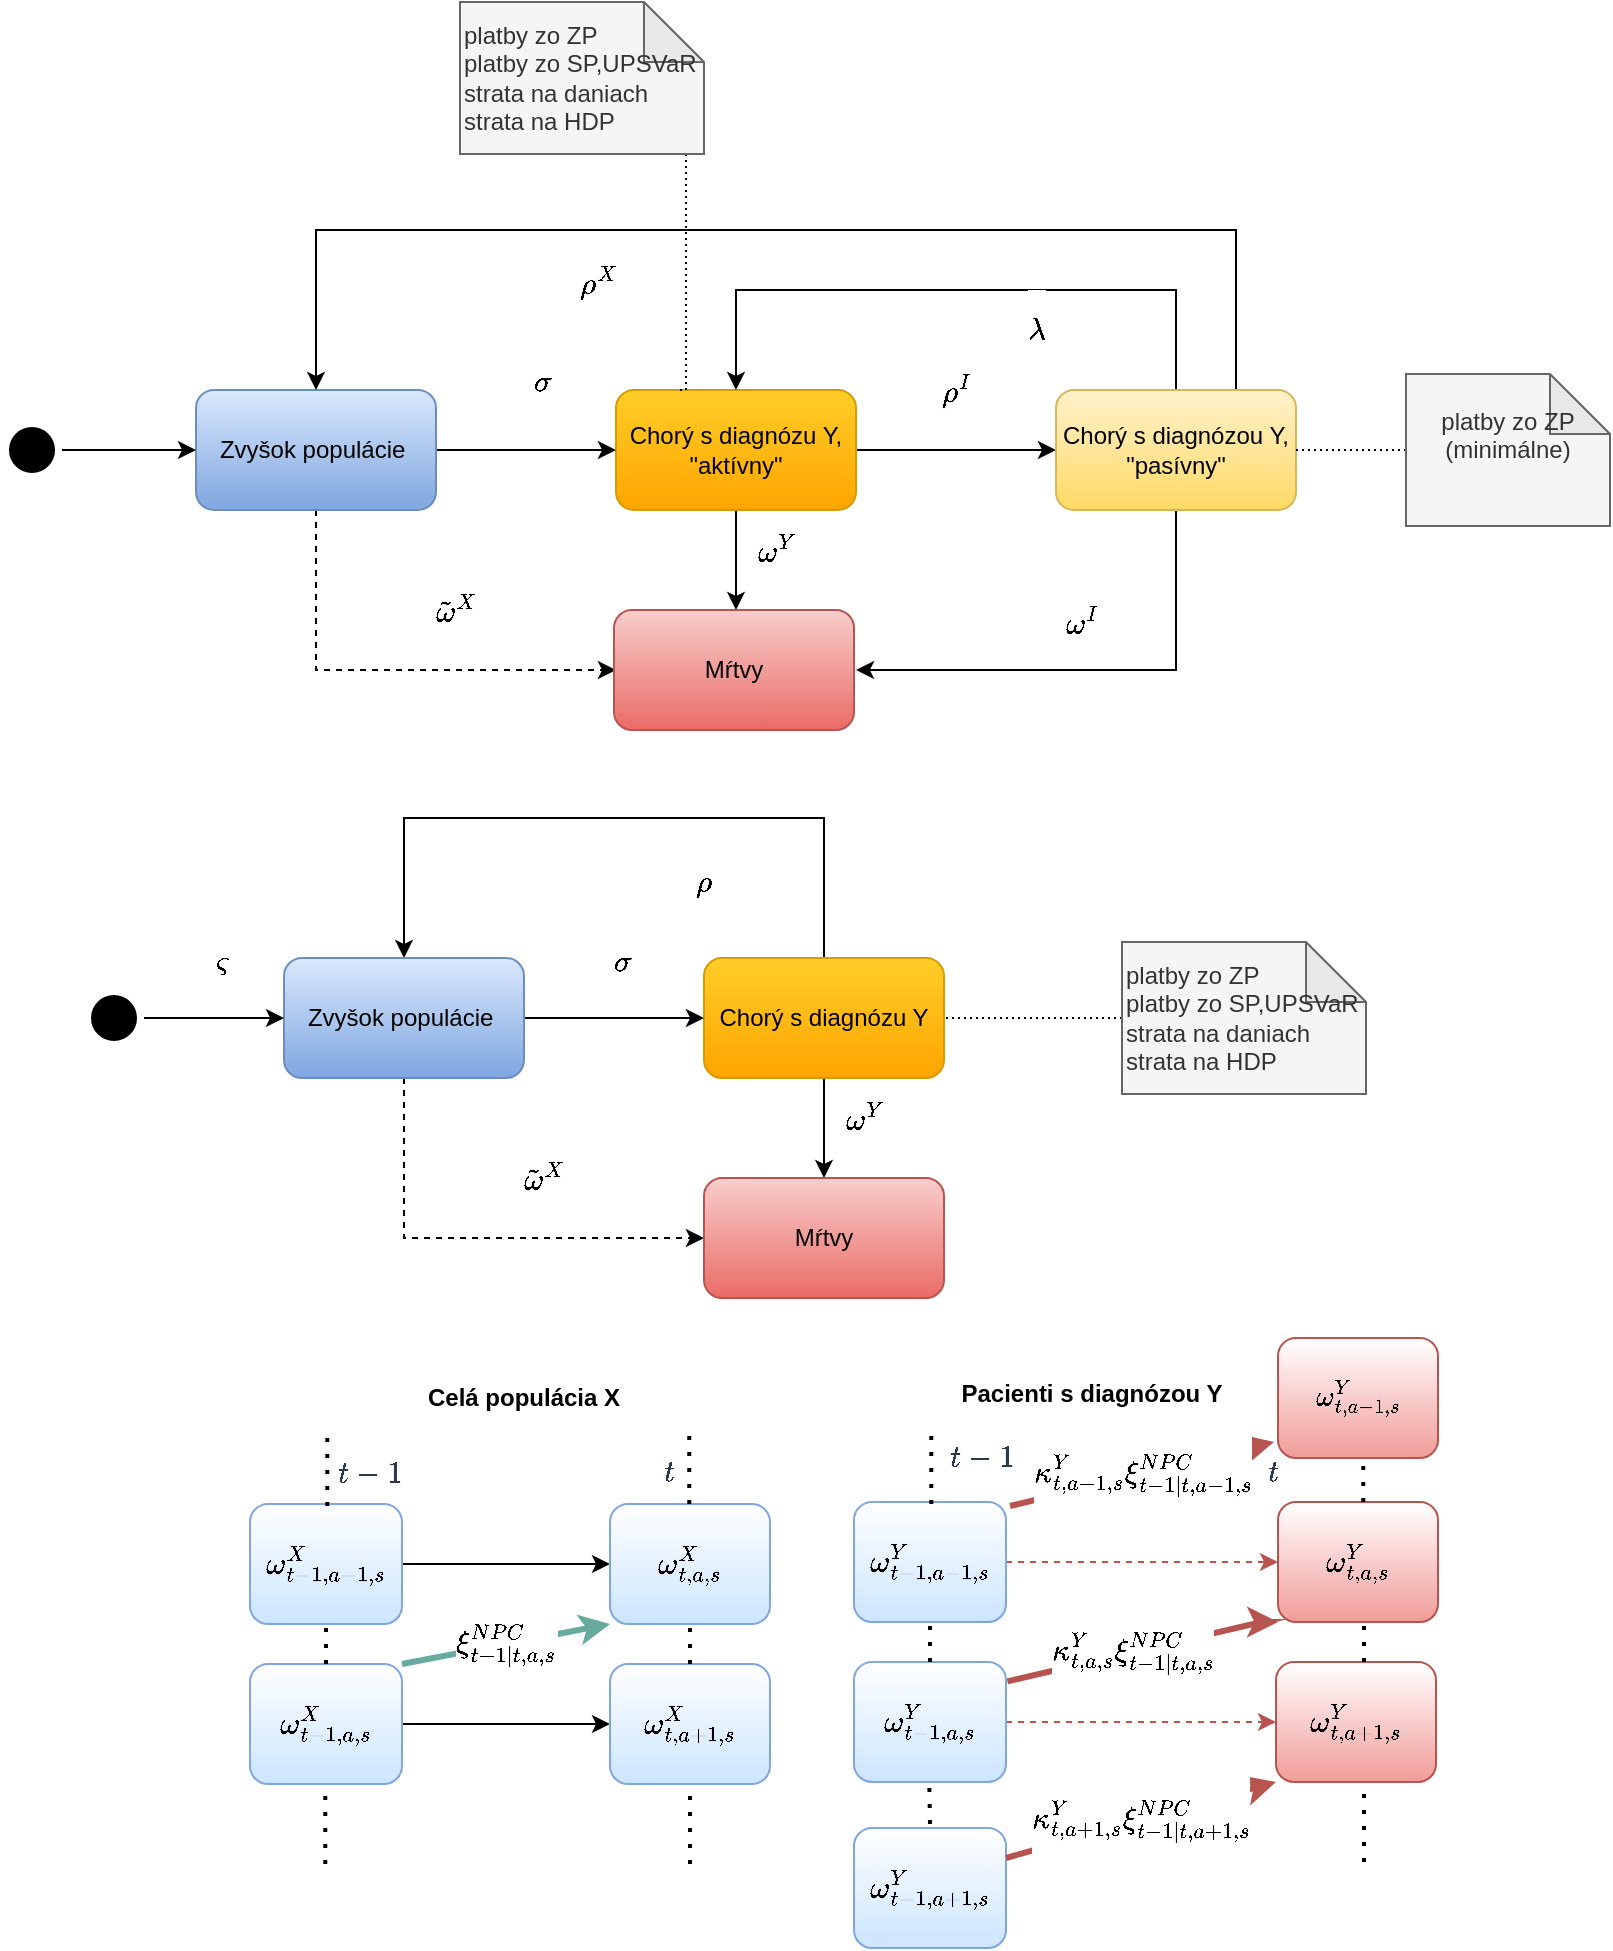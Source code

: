 <mxfile version="16.6.7" type="github">
  <diagram id="GxeuKTXnx9VGVfUCvlwk" name="Page-1">
    <mxGraphModel dx="1532" dy="808" grid="1" gridSize="10" guides="1" tooltips="1" connect="1" arrows="1" fold="1" page="1" pageScale="1" pageWidth="850" pageHeight="1100" math="1" shadow="0">
      <root>
        <mxCell id="0" />
        <mxCell id="1" parent="0" />
        <mxCell id="LXL8oJjJBJb_XbVYSXAR-5" value="$$\omega^Y$$" style="edgeStyle=orthogonalEdgeStyle;rounded=0;orthogonalLoop=1;jettySize=auto;html=1;fontStyle=1;fontSize=13;" parent="1" source="LXL8oJjJBJb_XbVYSXAR-1" edge="1">
          <mxGeometry x="-0.2" y="20" relative="1" as="geometry">
            <mxPoint as="offset" />
            <mxPoint x="387" y="324" as="targetPoint" />
          </mxGeometry>
        </mxCell>
        <mxCell id="LXL8oJjJBJb_XbVYSXAR-9" style="edgeStyle=orthogonalEdgeStyle;rounded=0;orthogonalLoop=1;jettySize=auto;html=1;entryX=0;entryY=0.5;entryDx=0;entryDy=0;" parent="1" edge="1">
          <mxGeometry relative="1" as="geometry">
            <mxPoint x="447" y="244" as="sourcePoint" />
            <mxPoint x="547" y="244" as="targetPoint" />
          </mxGeometry>
        </mxCell>
        <mxCell id="LXL8oJjJBJb_XbVYSXAR-12" value="$$\rho^I$$" style="edgeLabel;html=1;align=center;verticalAlign=middle;resizable=0;points=[];fontStyle=1;fontSize=13;" parent="LXL8oJjJBJb_XbVYSXAR-9" vertex="1" connectable="0">
          <mxGeometry x="-0.285" y="2" relative="1" as="geometry">
            <mxPoint x="14" y="-28" as="offset" />
          </mxGeometry>
        </mxCell>
        <mxCell id="LXL8oJjJBJb_XbVYSXAR-1" value="Chorý s diagnózu Y,&lt;br&gt;&quot;aktívny&quot;" style="rounded=1;whiteSpace=wrap;html=1;fillColor=#ffcd28;strokeColor=#d79b00;gradientColor=#ffa500;" parent="1" vertex="1">
          <mxGeometry x="327" y="214" width="120" height="60" as="geometry" />
        </mxCell>
        <mxCell id="LXL8oJjJBJb_XbVYSXAR-4" value="$$\sigma$$" style="edgeStyle=orthogonalEdgeStyle;rounded=0;orthogonalLoop=1;jettySize=auto;html=1;fontStyle=1;fontSize=13;" parent="1" edge="1">
          <mxGeometry x="0.178" y="34" relative="1" as="geometry">
            <mxPoint x="237" y="244" as="sourcePoint" />
            <mxPoint x="327" y="244" as="targetPoint" />
            <Array as="points">
              <mxPoint x="277" y="244" />
              <mxPoint x="277" y="244" />
            </Array>
            <mxPoint as="offset" />
          </mxGeometry>
        </mxCell>
        <mxCell id="LXL8oJjJBJb_XbVYSXAR-6" style="edgeStyle=orthogonalEdgeStyle;rounded=0;orthogonalLoop=1;jettySize=auto;html=1;entryX=0;entryY=0.5;entryDx=0;entryDy=0;dashed=1;fontSize=13;fontStyle=1" parent="1" edge="1">
          <mxGeometry relative="1" as="geometry">
            <Array as="points">
              <mxPoint x="177" y="354" />
            </Array>
            <mxPoint x="177" y="274" as="sourcePoint" />
            <mxPoint x="327" y="354" as="targetPoint" />
          </mxGeometry>
        </mxCell>
        <mxCell id="LXL8oJjJBJb_XbVYSXAR-13" value="$$\tilde{\omega}^X$$" style="edgeLabel;html=1;align=center;verticalAlign=middle;resizable=0;points=[];fontStyle=1;fontSize=13;" parent="LXL8oJjJBJb_XbVYSXAR-6" vertex="1" connectable="0">
          <mxGeometry x="0.259" relative="1" as="geometry">
            <mxPoint x="5" y="-30" as="offset" />
          </mxGeometry>
        </mxCell>
        <mxCell id="LXL8oJjJBJb_XbVYSXAR-2" value="Zvyšok populácie&amp;nbsp;" style="rounded=1;whiteSpace=wrap;html=1;labelBackgroundColor=none;fillColor=#dae8fc;strokeColor=#6c8ebf;gradientColor=#7ea6e0;" parent="1" vertex="1">
          <mxGeometry x="117" y="214" width="120" height="60" as="geometry" />
        </mxCell>
        <mxCell id="LXL8oJjJBJb_XbVYSXAR-3" value="Mŕtvy" style="rounded=1;whiteSpace=wrap;html=1;fillColor=#f8cecc;strokeColor=#b85450;gradientColor=#ea6b66;" parent="1" vertex="1">
          <mxGeometry x="326" y="324" width="120" height="60" as="geometry" />
        </mxCell>
        <mxCell id="LXL8oJjJBJb_XbVYSXAR-10" style="edgeStyle=orthogonalEdgeStyle;rounded=0;orthogonalLoop=1;jettySize=auto;html=1;entryX=0.5;entryY=0;entryDx=0;entryDy=0;" parent="1" source="LXL8oJjJBJb_XbVYSXAR-8" target="LXL8oJjJBJb_XbVYSXAR-1" edge="1">
          <mxGeometry relative="1" as="geometry">
            <Array as="points">
              <mxPoint x="607" y="164" />
              <mxPoint x="387" y="164" />
            </Array>
          </mxGeometry>
        </mxCell>
        <mxCell id="LXL8oJjJBJb_XbVYSXAR-15" value="$$\lambda$$" style="edgeLabel;html=1;align=center;verticalAlign=middle;resizable=0;points=[];fontStyle=1;fontSize=13;" parent="LXL8oJjJBJb_XbVYSXAR-10" vertex="1" connectable="0">
          <mxGeometry x="-0.151" y="2" relative="1" as="geometry">
            <mxPoint x="16" y="18" as="offset" />
          </mxGeometry>
        </mxCell>
        <mxCell id="LXL8oJjJBJb_XbVYSXAR-11" value="$$\omega^I$$" style="edgeStyle=orthogonalEdgeStyle;rounded=0;orthogonalLoop=1;jettySize=auto;html=1;entryX=1;entryY=0.5;entryDx=0;entryDy=0;fontStyle=1;fontSize=13;" parent="1" source="LXL8oJjJBJb_XbVYSXAR-8" edge="1">
          <mxGeometry x="0.058" y="-24" relative="1" as="geometry">
            <Array as="points">
              <mxPoint x="607" y="354" />
            </Array>
            <mxPoint as="offset" />
            <mxPoint x="447" y="354" as="targetPoint" />
          </mxGeometry>
        </mxCell>
        <mxCell id="LXL8oJjJBJb_XbVYSXAR-30" style="edgeStyle=orthogonalEdgeStyle;rounded=0;orthogonalLoop=1;jettySize=auto;html=1;exitX=0.75;exitY=0;exitDx=0;exitDy=0;entryX=0.5;entryY=0;entryDx=0;entryDy=0;fontSize=13;fontStyle=1" parent="1" source="LXL8oJjJBJb_XbVYSXAR-8" edge="1">
          <mxGeometry relative="1" as="geometry">
            <mxPoint x="177" y="214" as="targetPoint" />
            <Array as="points">
              <mxPoint x="637" y="134" />
              <mxPoint x="177" y="134" />
            </Array>
          </mxGeometry>
        </mxCell>
        <mxCell id="LXL8oJjJBJb_XbVYSXAR-31" value="$$\rho^X$$" style="edgeLabel;html=1;align=center;verticalAlign=middle;resizable=0;points=[];fontSize=13;fontStyle=1" parent="LXL8oJjJBJb_XbVYSXAR-30" vertex="1" connectable="0">
          <mxGeometry x="-0.114" y="2" relative="1" as="geometry">
            <mxPoint x="-125" y="24" as="offset" />
          </mxGeometry>
        </mxCell>
        <mxCell id="LXL8oJjJBJb_XbVYSXAR-8" value="Chorý s diagnózou Y,&lt;br&gt;&quot;pasívny&quot;" style="rounded=1;whiteSpace=wrap;html=1;fillColor=#fff2cc;strokeColor=#d6b656;gradientColor=#ffd966;" parent="1" vertex="1">
          <mxGeometry x="547" y="214" width="120" height="60" as="geometry" />
        </mxCell>
        <mxCell id="LXL8oJjJBJb_XbVYSXAR-14" value="$$\omega^Y$$" style="edgeStyle=orthogonalEdgeStyle;rounded=0;orthogonalLoop=1;jettySize=auto;html=1;fontStyle=1;fontSize=13;" parent="1" source="LXL8oJjJBJb_XbVYSXAR-18" target="LXL8oJjJBJb_XbVYSXAR-23" edge="1">
          <mxGeometry x="-0.2" y="20" relative="1" as="geometry">
            <mxPoint as="offset" />
          </mxGeometry>
        </mxCell>
        <mxCell id="LXL8oJjJBJb_XbVYSXAR-28" style="edgeStyle=orthogonalEdgeStyle;rounded=0;orthogonalLoop=1;jettySize=auto;html=1;entryX=0.5;entryY=0;entryDx=0;entryDy=0;" parent="1" source="LXL8oJjJBJb_XbVYSXAR-18" target="LXL8oJjJBJb_XbVYSXAR-22" edge="1">
          <mxGeometry relative="1" as="geometry">
            <mxPoint x="221" y="488" as="targetPoint" />
            <Array as="points">
              <mxPoint x="431" y="428" />
              <mxPoint x="221" y="428" />
            </Array>
          </mxGeometry>
        </mxCell>
        <mxCell id="LXL8oJjJBJb_XbVYSXAR-29" value="$$\rho$$" style="edgeLabel;html=1;align=center;verticalAlign=middle;resizable=0;points=[];fontStyle=1;fontSize=13;" parent="LXL8oJjJBJb_XbVYSXAR-28" vertex="1" connectable="0">
          <mxGeometry x="-0.214" y="3" relative="1" as="geometry">
            <mxPoint x="7" y="29" as="offset" />
          </mxGeometry>
        </mxCell>
        <mxCell id="LXL8oJjJBJb_XbVYSXAR-18" value="Chorý s diagnózu Y" style="rounded=1;whiteSpace=wrap;html=1;fillColor=#ffcd28;gradientColor=#ffa500;strokeColor=#d79b00;" parent="1" vertex="1">
          <mxGeometry x="371" y="498" width="120" height="60" as="geometry" />
        </mxCell>
        <mxCell id="LXL8oJjJBJb_XbVYSXAR-19" value="$$\sigma$$" style="edgeStyle=orthogonalEdgeStyle;rounded=0;orthogonalLoop=1;jettySize=auto;html=1;fontStyle=1;fontSize=13;" parent="1" edge="1">
          <mxGeometry x="0.089" y="28" relative="1" as="geometry">
            <mxPoint x="281" y="528" as="sourcePoint" />
            <mxPoint x="371" y="528" as="targetPoint" />
            <Array as="points">
              <mxPoint x="321" y="528" />
              <mxPoint x="321" y="528" />
            </Array>
            <mxPoint as="offset" />
          </mxGeometry>
        </mxCell>
        <mxCell id="LXL8oJjJBJb_XbVYSXAR-20" style="edgeStyle=orthogonalEdgeStyle;rounded=0;orthogonalLoop=1;jettySize=auto;html=1;entryX=0;entryY=0.5;entryDx=0;entryDy=0;dashed=1;" parent="1" source="LXL8oJjJBJb_XbVYSXAR-22" target="LXL8oJjJBJb_XbVYSXAR-23" edge="1">
          <mxGeometry relative="1" as="geometry">
            <Array as="points">
              <mxPoint x="221" y="638" />
            </Array>
          </mxGeometry>
        </mxCell>
        <mxCell id="LXL8oJjJBJb_XbVYSXAR-21" value="$$\tilde{\omega}^X$$" style="edgeLabel;html=1;align=center;verticalAlign=middle;resizable=0;points=[];fontStyle=1;fontSize=13;" parent="LXL8oJjJBJb_XbVYSXAR-20" vertex="1" connectable="0">
          <mxGeometry x="0.259" relative="1" as="geometry">
            <mxPoint x="5" y="-30" as="offset" />
          </mxGeometry>
        </mxCell>
        <mxCell id="LXL8oJjJBJb_XbVYSXAR-22" value="Zvyšok populácie&amp;nbsp;" style="rounded=1;whiteSpace=wrap;html=1;fillColor=#dae8fc;gradientColor=#7ea6e0;strokeColor=#6c8ebf;" parent="1" vertex="1">
          <mxGeometry x="161" y="498" width="120" height="60" as="geometry" />
        </mxCell>
        <mxCell id="LXL8oJjJBJb_XbVYSXAR-23" value="Mŕtvy" style="rounded=1;whiteSpace=wrap;html=1;fillColor=#f8cecc;gradientColor=#ea6b66;strokeColor=#b85450;" parent="1" vertex="1">
          <mxGeometry x="371" y="608" width="120" height="60" as="geometry" />
        </mxCell>
        <mxCell id="Da9pE7p7JjAD6fLggsI1-11" style="edgeStyle=orthogonalEdgeStyle;rounded=0;orthogonalLoop=1;jettySize=auto;html=1;entryX=0.25;entryY=0;entryDx=0;entryDy=0;endArrow=none;endFill=0;dashed=1;dashPattern=1 2;" parent="1" target="LXL8oJjJBJb_XbVYSXAR-1" edge="1">
          <mxGeometry relative="1" as="geometry">
            <Array as="points">
              <mxPoint x="362" y="214" />
            </Array>
            <mxPoint x="362" y="96" as="sourcePoint" />
          </mxGeometry>
        </mxCell>
        <mxCell id="Da9pE7p7JjAD6fLggsI1-7" value="platby zo ZP&lt;br&gt;platby zo SP,UPSVaR&lt;br&gt;strata na daniach&lt;br&gt;strata na HDP" style="shape=note;whiteSpace=wrap;html=1;backgroundOutline=1;darkOpacity=0.05;align=left;fillColor=#f5f5f5;strokeColor=#666666;fontColor=#333333;" parent="1" vertex="1">
          <mxGeometry x="249" y="20" width="122" height="76" as="geometry" />
        </mxCell>
        <mxCell id="Da9pE7p7JjAD6fLggsI1-12" style="edgeStyle=orthogonalEdgeStyle;rounded=0;orthogonalLoop=1;jettySize=auto;html=1;entryX=1;entryY=0.5;entryDx=0;entryDy=0;dashed=1;dashPattern=1 2;endArrow=none;endFill=0;" parent="1" source="Da9pE7p7JjAD6fLggsI1-10" target="LXL8oJjJBJb_XbVYSXAR-8" edge="1">
          <mxGeometry relative="1" as="geometry" />
        </mxCell>
        <mxCell id="Da9pE7p7JjAD6fLggsI1-10" value="platby zo ZP&lt;br&gt;(minimálne)&lt;br&gt;&lt;br&gt;" style="shape=note;whiteSpace=wrap;html=1;backgroundOutline=1;darkOpacity=0.05;align=center;fillColor=#f5f5f5;fontColor=#333333;strokeColor=#666666;verticalAlign=middle;" parent="1" vertex="1">
          <mxGeometry x="722" y="206" width="102" height="76" as="geometry" />
        </mxCell>
        <mxCell id="Da9pE7p7JjAD6fLggsI1-14" style="edgeStyle=orthogonalEdgeStyle;rounded=0;orthogonalLoop=1;jettySize=auto;html=1;entryX=1;entryY=0.5;entryDx=0;entryDy=0;dashed=1;dashPattern=1 2;endArrow=none;endFill=0;" parent="1" source="Da9pE7p7JjAD6fLggsI1-13" target="LXL8oJjJBJb_XbVYSXAR-18" edge="1">
          <mxGeometry relative="1" as="geometry" />
        </mxCell>
        <mxCell id="Da9pE7p7JjAD6fLggsI1-13" value="platby zo ZP&lt;br&gt;platby zo SP,UPSVaR&lt;br&gt;strata na daniach&lt;br&gt;strata na HDP" style="shape=note;whiteSpace=wrap;html=1;backgroundOutline=1;darkOpacity=0.05;align=left;fillColor=#f5f5f5;strokeColor=#666666;fontColor=#333333;" parent="1" vertex="1">
          <mxGeometry x="580" y="490" width="122" height="76" as="geometry" />
        </mxCell>
        <mxCell id="Da9pE7p7JjAD6fLggsI1-22" style="edgeStyle=orthogonalEdgeStyle;rounded=0;orthogonalLoop=1;jettySize=auto;html=1;entryX=0;entryY=0.5;entryDx=0;entryDy=0;endArrow=classic;endFill=1;startArrow=none;startFill=0;fontSize=13;fontStyle=1" parent="1" source="Da9pE7p7JjAD6fLggsI1-18" target="Da9pE7p7JjAD6fLggsI1-20" edge="1">
          <mxGeometry relative="1" as="geometry" />
        </mxCell>
        <mxCell id="Da9pE7p7JjAD6fLggsI1-18" value="$$\omega_{t-1,a-1,s}^X$$" style="rounded=1;whiteSpace=wrap;html=1;fillColor=#FFFFFF;strokeColor=#7EA6E0;gradientColor=#CCE5FF;fontSize=13;fontStyle=1" parent="1" vertex="1">
          <mxGeometry x="144" y="771" width="76" height="60" as="geometry" />
        </mxCell>
        <mxCell id="Da9pE7p7JjAD6fLggsI1-23" style="edgeStyle=orthogonalEdgeStyle;rounded=0;orthogonalLoop=1;jettySize=auto;html=1;entryX=0;entryY=0.5;entryDx=0;entryDy=0;startArrow=none;startFill=0;endArrow=classic;endFill=1;fontSize=13;fontStyle=1" parent="1" source="Da9pE7p7JjAD6fLggsI1-19" target="Da9pE7p7JjAD6fLggsI1-21" edge="1">
          <mxGeometry relative="1" as="geometry" />
        </mxCell>
        <mxCell id="Da9pE7p7JjAD6fLggsI1-25" value="$$\xi_{t-1|t,a,s}^{NPC}$$" style="rounded=0;orthogonalLoop=1;jettySize=auto;html=1;entryX=0;entryY=1;entryDx=0;entryDy=0;startArrow=none;startFill=0;endArrow=classic;endFill=1;strokeWidth=3;exitX=1;exitY=0;exitDx=0;exitDy=0;fillColor=#f8cecc;strokeColor=#67AB9F;fontSize=13;fontStyle=1" parent="1" source="Da9pE7p7JjAD6fLggsI1-19" target="Da9pE7p7JjAD6fLggsI1-20" edge="1">
          <mxGeometry relative="1" as="geometry" />
        </mxCell>
        <mxCell id="Da9pE7p7JjAD6fLggsI1-19" value="$$\omega_{t-1,a,s}^X$$" style="rounded=1;whiteSpace=wrap;html=1;fillColor=#FFFFFF;strokeColor=#7EA6E0;gradientColor=#CCE5FF;fontSize=13;fontStyle=1" parent="1" vertex="1">
          <mxGeometry x="144" y="851" width="76" height="60" as="geometry" />
        </mxCell>
        <mxCell id="Da9pE7p7JjAD6fLggsI1-20" value="$$\omega_{t,a,s}^X$$" style="rounded=1;whiteSpace=wrap;html=1;gradientColor=#CCE5FF;strokeColor=#7EA6E0;fontSize=13;fontStyle=1" parent="1" vertex="1">
          <mxGeometry x="324" y="771" width="80" height="60" as="geometry" />
        </mxCell>
        <mxCell id="Da9pE7p7JjAD6fLggsI1-21" value="$$\omega_{t,a+1,s}^X$$" style="rounded=1;whiteSpace=wrap;html=1;strokeColor=#7EA6E0;gradientColor=#CCE5FF;fontSize=13;fontStyle=1" parent="1" vertex="1">
          <mxGeometry x="324" y="851" width="80" height="60" as="geometry" />
        </mxCell>
        <mxCell id="Da9pE7p7JjAD6fLggsI1-27" value="" style="endArrow=none;dashed=1;html=1;dashPattern=1 3;strokeWidth=2;rounded=0;entryX=0.5;entryY=1;entryDx=0;entryDy=0;fontSize=13;fontStyle=1" parent="1" target="Da9pE7p7JjAD6fLggsI1-21" edge="1">
          <mxGeometry width="50" height="50" relative="1" as="geometry">
            <mxPoint x="364" y="951" as="sourcePoint" />
            <mxPoint x="529" y="851" as="targetPoint" />
          </mxGeometry>
        </mxCell>
        <mxCell id="Da9pE7p7JjAD6fLggsI1-28" value="" style="endArrow=none;dashed=1;html=1;dashPattern=1 3;strokeWidth=2;rounded=0;entryX=0.5;entryY=1;entryDx=0;entryDy=0;fontSize=13;fontStyle=1" parent="1" edge="1">
          <mxGeometry width="50" height="50" relative="1" as="geometry">
            <mxPoint x="181.64" y="951" as="sourcePoint" />
            <mxPoint x="181.64" y="911" as="targetPoint" />
          </mxGeometry>
        </mxCell>
        <mxCell id="Da9pE7p7JjAD6fLggsI1-29" value="" style="endArrow=none;dashed=1;html=1;dashPattern=1 3;strokeWidth=2;rounded=0;entryX=0.5;entryY=1;entryDx=0;entryDy=0;fontSize=13;fontStyle=1" parent="1" edge="1">
          <mxGeometry width="50" height="50" relative="1" as="geometry">
            <mxPoint x="363.64" y="771" as="sourcePoint" />
            <mxPoint x="363.64" y="731" as="targetPoint" />
          </mxGeometry>
        </mxCell>
        <mxCell id="Da9pE7p7JjAD6fLggsI1-31" value="" style="endArrow=none;dashed=1;html=1;dashPattern=1 3;strokeWidth=2;rounded=0;entryX=0.5;entryY=1;entryDx=0;entryDy=0;fontSize=13;fontStyle=1" parent="1" edge="1">
          <mxGeometry width="50" height="50" relative="1" as="geometry">
            <mxPoint x="182.64" y="772" as="sourcePoint" />
            <mxPoint x="182.64" y="732" as="targetPoint" />
          </mxGeometry>
        </mxCell>
        <mxCell id="Da9pE7p7JjAD6fLggsI1-32" value="" style="endArrow=none;dashed=1;html=1;dashPattern=1 3;strokeWidth=2;rounded=0;fontSize=13;fontStyle=1" parent="1" edge="1">
          <mxGeometry width="50" height="50" relative="1" as="geometry">
            <mxPoint x="182" y="851" as="sourcePoint" />
            <mxPoint x="182" y="831" as="targetPoint" />
          </mxGeometry>
        </mxCell>
        <mxCell id="Da9pE7p7JjAD6fLggsI1-33" value="" style="endArrow=none;dashed=1;html=1;dashPattern=1 3;strokeWidth=2;rounded=0;fontSize=13;fontStyle=1" parent="1" edge="1">
          <mxGeometry width="50" height="50" relative="1" as="geometry">
            <mxPoint x="364" y="851" as="sourcePoint" />
            <mxPoint x="364" y="831" as="targetPoint" />
          </mxGeometry>
        </mxCell>
        <mxCell id="Da9pE7p7JjAD6fLggsI1-40" value="$$t-1$$" style="text;html=1;strokeColor=none;fillColor=none;align=center;verticalAlign=middle;whiteSpace=wrap;rounded=0;fontColor=#2B394D;fontStyle=1;fontSize=13;" parent="1" vertex="1">
          <mxGeometry x="174" y="741" width="60" height="30" as="geometry" />
        </mxCell>
        <mxCell id="Da9pE7p7JjAD6fLggsI1-41" value="$$t$$" style="text;html=1;strokeColor=none;fillColor=none;align=center;verticalAlign=middle;whiteSpace=wrap;rounded=0;fontColor=#2B394D;fontStyle=1;fontSize=13;" parent="1" vertex="1">
          <mxGeometry x="324" y="740" width="60" height="30" as="geometry" />
        </mxCell>
        <mxCell id="Da9pE7p7JjAD6fLggsI1-42" style="edgeStyle=orthogonalEdgeStyle;rounded=0;orthogonalLoop=1;jettySize=auto;html=1;entryX=0;entryY=0.5;entryDx=0;entryDy=0;endArrow=classic;endFill=1;startArrow=none;startFill=0;strokeColor=#B85450;dashed=1;fontSize=13;fontStyle=1" parent="1" source="Da9pE7p7JjAD6fLggsI1-43" target="Da9pE7p7JjAD6fLggsI1-47" edge="1">
          <mxGeometry relative="1" as="geometry" />
        </mxCell>
        <mxCell id="Da9pE7p7JjAD6fLggsI1-43" value="$$\omega_{t-1,a-1,s}^Y$$" style="rounded=1;whiteSpace=wrap;html=1;fillColor=#FFFFFF;strokeColor=#7EA6E0;gradientColor=#CCE5FF;fontSize=13;fontStyle=1" parent="1" vertex="1">
          <mxGeometry x="446" y="770" width="76" height="60" as="geometry" />
        </mxCell>
        <mxCell id="Da9pE7p7JjAD6fLggsI1-44" style="edgeStyle=orthogonalEdgeStyle;rounded=0;orthogonalLoop=1;jettySize=auto;html=1;entryX=0;entryY=0.5;entryDx=0;entryDy=0;startArrow=none;startFill=0;endArrow=classic;endFill=1;strokeColor=#B85450;dashed=1;fontSize=13;fontStyle=1" parent="1" source="Da9pE7p7JjAD6fLggsI1-46" target="Da9pE7p7JjAD6fLggsI1-48" edge="1">
          <mxGeometry relative="1" as="geometry" />
        </mxCell>
        <mxCell id="Da9pE7p7JjAD6fLggsI1-45" value="$$\kappa_{t,a,s}^Y\xi_{t-1|t,a,s}^{NPC}$$" style="rounded=0;orthogonalLoop=1;jettySize=auto;html=1;entryX=0;entryY=1;entryDx=0;entryDy=0;startArrow=none;startFill=0;endArrow=classic;endFill=1;strokeWidth=3;exitX=1.009;exitY=0.161;exitDx=0;exitDy=0;fillColor=#f8cecc;strokeColor=#b85450;labelBackgroundColor=default;exitPerimeter=0;fontSize=13;fontStyle=1" parent="1" source="Da9pE7p7JjAD6fLggsI1-46" target="Da9pE7p7JjAD6fLggsI1-47" edge="1">
          <mxGeometry x="-0.078" relative="1" as="geometry">
            <Array as="points">
              <mxPoint x="650" y="830" />
            </Array>
            <mxPoint as="offset" />
          </mxGeometry>
        </mxCell>
        <mxCell id="Da9pE7p7JjAD6fLggsI1-46" value="$$\omega_{t-1,a,s}^Y$$" style="rounded=1;whiteSpace=wrap;html=1;fillColor=#FFFFFF;strokeColor=#7EA6E0;gradientColor=#CCE5FF;fontSize=13;fontStyle=1" parent="1" vertex="1">
          <mxGeometry x="446" y="850" width="76" height="60" as="geometry" />
        </mxCell>
        <mxCell id="Da9pE7p7JjAD6fLggsI1-47" value="$$\omega_{t,a,s}^Y$$" style="rounded=1;whiteSpace=wrap;html=1;gradientColor=#F19C99;strokeColor=#B85450;fontSize=13;fontStyle=1" parent="1" vertex="1">
          <mxGeometry x="658" y="770" width="80" height="60" as="geometry" />
        </mxCell>
        <mxCell id="Da9pE7p7JjAD6fLggsI1-48" value="$$\omega_{t,a+1,s}^Y$$" style="rounded=1;whiteSpace=wrap;html=1;strokeColor=#B85450;gradientColor=#F19C99;fontSize=13;fontStyle=1" parent="1" vertex="1">
          <mxGeometry x="657" y="850" width="80" height="60" as="geometry" />
        </mxCell>
        <mxCell id="Da9pE7p7JjAD6fLggsI1-49" value="" style="endArrow=none;dashed=1;html=1;dashPattern=1 3;strokeWidth=2;rounded=0;entryX=0.5;entryY=1;entryDx=0;entryDy=0;fontSize=13;fontStyle=1" parent="1" edge="1">
          <mxGeometry width="50" height="50" relative="1" as="geometry">
            <mxPoint x="701" y="950" as="sourcePoint" />
            <mxPoint x="701.0" y="910" as="targetPoint" />
          </mxGeometry>
        </mxCell>
        <mxCell id="Da9pE7p7JjAD6fLggsI1-50" value="" style="endArrow=none;dashed=1;html=1;dashPattern=1 3;strokeWidth=2;rounded=0;entryX=0.5;entryY=1;entryDx=0;entryDy=0;fontSize=13;fontStyle=1" parent="1" edge="1">
          <mxGeometry width="50" height="50" relative="1" as="geometry">
            <mxPoint x="484" y="931" as="sourcePoint" />
            <mxPoint x="483.64" y="910" as="targetPoint" />
          </mxGeometry>
        </mxCell>
        <mxCell id="Da9pE7p7JjAD6fLggsI1-51" value="" style="endArrow=none;dashed=1;html=1;dashPattern=1 3;strokeWidth=2;rounded=0;entryX=0.5;entryY=1;entryDx=0;entryDy=0;fontSize=13;fontStyle=1" parent="1" edge="1">
          <mxGeometry width="50" height="50" relative="1" as="geometry">
            <mxPoint x="700.64" y="770" as="sourcePoint" />
            <mxPoint x="700.64" y="730" as="targetPoint" />
          </mxGeometry>
        </mxCell>
        <mxCell id="Da9pE7p7JjAD6fLggsI1-52" value="" style="endArrow=none;dashed=1;html=1;dashPattern=1 3;strokeWidth=2;rounded=0;entryX=0.5;entryY=1;entryDx=0;entryDy=0;fontSize=13;fontStyle=1" parent="1" edge="1">
          <mxGeometry width="50" height="50" relative="1" as="geometry">
            <mxPoint x="484.64" y="771" as="sourcePoint" />
            <mxPoint x="484.64" y="731" as="targetPoint" />
          </mxGeometry>
        </mxCell>
        <mxCell id="Da9pE7p7JjAD6fLggsI1-53" value="" style="endArrow=none;dashed=1;html=1;dashPattern=1 3;strokeWidth=2;rounded=0;fontSize=13;fontStyle=1" parent="1" edge="1">
          <mxGeometry width="50" height="50" relative="1" as="geometry">
            <mxPoint x="484" y="850" as="sourcePoint" />
            <mxPoint x="484" y="830" as="targetPoint" />
          </mxGeometry>
        </mxCell>
        <mxCell id="Da9pE7p7JjAD6fLggsI1-54" value="" style="endArrow=none;dashed=1;html=1;dashPattern=1 3;strokeWidth=2;rounded=0;fontSize=13;fontStyle=1" parent="1" edge="1">
          <mxGeometry width="50" height="50" relative="1" as="geometry">
            <mxPoint x="701" y="850" as="sourcePoint" />
            <mxPoint x="701" y="830" as="targetPoint" />
          </mxGeometry>
        </mxCell>
        <mxCell id="Da9pE7p7JjAD6fLggsI1-55" value="$$t-1$$" style="text;html=1;strokeColor=none;fillColor=none;align=center;verticalAlign=middle;whiteSpace=wrap;rounded=0;fontColor=#2B394D;fontStyle=1;fontSize=13;" parent="1" vertex="1">
          <mxGeometry x="480" y="733" width="60" height="30" as="geometry" />
        </mxCell>
        <mxCell id="Da9pE7p7JjAD6fLggsI1-56" value="$$t$$" style="text;html=1;strokeColor=none;fillColor=none;align=center;verticalAlign=middle;whiteSpace=wrap;rounded=0;fontColor=#2B394D;fontStyle=1;fontSize=13;" parent="1" vertex="1">
          <mxGeometry x="626" y="740" width="60" height="30" as="geometry" />
        </mxCell>
        <mxCell id="Da9pE7p7JjAD6fLggsI1-57" value="Celá populácia X" style="text;html=1;strokeColor=none;fillColor=none;align=center;verticalAlign=middle;whiteSpace=wrap;rounded=0;fontStyle=1" parent="1" vertex="1">
          <mxGeometry x="226" y="703" width="110" height="30" as="geometry" />
        </mxCell>
        <mxCell id="Da9pE7p7JjAD6fLggsI1-58" value="Pacienti s diagnózou Y" style="text;html=1;strokeColor=none;fillColor=none;align=center;verticalAlign=middle;whiteSpace=wrap;rounded=0;fontStyle=1" parent="1" vertex="1">
          <mxGeometry x="495" y="701" width="140" height="30" as="geometry" />
        </mxCell>
        <mxCell id="Da9pE7p7JjAD6fLggsI1-59" value="$$\omega_{t-1,a+1,s}^Y$$" style="rounded=1;whiteSpace=wrap;html=1;fillColor=#FFFFFF;strokeColor=#7EA6E0;gradientColor=#CCE5FF;fontSize=13;fontStyle=1" parent="1" vertex="1">
          <mxGeometry x="446" y="933" width="76" height="60" as="geometry" />
        </mxCell>
        <mxCell id="Da9pE7p7JjAD6fLggsI1-61" value="$$\kappa_{t,a+1,s}^Y\xi_{t-1|t,a+1,s}^{NPC}$$" style="rounded=0;orthogonalLoop=1;jettySize=auto;html=1;startArrow=none;startFill=0;endArrow=classic;endFill=1;strokeWidth=3;fillColor=#f8cecc;strokeColor=#b85450;entryX=0;entryY=1;entryDx=0;entryDy=0;exitX=1;exitY=0.25;exitDx=0;exitDy=0;fontSize=13;fontStyle=1" parent="1" source="Da9pE7p7JjAD6fLggsI1-59" target="Da9pE7p7JjAD6fLggsI1-48" edge="1">
          <mxGeometry relative="1" as="geometry">
            <mxPoint x="520" y="931" as="sourcePoint" />
            <mxPoint x="650" y="910" as="targetPoint" />
          </mxGeometry>
        </mxCell>
        <mxCell id="Da9pE7p7JjAD6fLggsI1-64" value="$$\kappa_{t,a-1,s}^Y\xi_{t-1|t,a-1,s}^{NPC}$$" style="rounded=0;orthogonalLoop=1;jettySize=auto;html=1;startArrow=none;startFill=0;endArrow=classic;endFill=1;strokeWidth=3;fillColor=#f8cecc;strokeColor=#b85450;entryX=0.5;entryY=0;entryDx=0;entryDy=0;fontSize=13;fontStyle=1" parent="1" target="Da9pE7p7JjAD6fLggsI1-56" edge="1">
          <mxGeometry relative="1" as="geometry">
            <mxPoint x="524" y="772" as="sourcePoint" />
            <mxPoint x="634" y="752" as="targetPoint" />
          </mxGeometry>
        </mxCell>
        <mxCell id="Da9pE7p7JjAD6fLggsI1-66" value="$$\omega_{t,a-1,s}^Y$$" style="rounded=1;whiteSpace=wrap;html=1;gradientColor=#F19C99;strokeColor=#B85450;" parent="1" vertex="1">
          <mxGeometry x="658" y="688" width="80" height="60" as="geometry" />
        </mxCell>
        <mxCell id="VfRT5XxJB_jVUhp1PxUX-8" style="edgeStyle=orthogonalEdgeStyle;rounded=0;orthogonalLoop=1;jettySize=auto;html=1;entryX=0;entryY=0.5;entryDx=0;entryDy=0;fontSize=13;strokeColor=#000000;" edge="1" parent="1" source="VfRT5XxJB_jVUhp1PxUX-3" target="LXL8oJjJBJb_XbVYSXAR-2">
          <mxGeometry relative="1" as="geometry" />
        </mxCell>
        <mxCell id="VfRT5XxJB_jVUhp1PxUX-3" value="" style="ellipse;html=1;shape=startState;fillColor=#000000;strokeColor=#000000;" vertex="1" parent="1">
          <mxGeometry x="20" y="229" width="30" height="30" as="geometry" />
        </mxCell>
        <mxCell id="VfRT5XxJB_jVUhp1PxUX-6" value="$$\varsigma$$" style="edgeStyle=orthogonalEdgeStyle;rounded=0;orthogonalLoop=1;jettySize=auto;html=1;entryX=0;entryY=0.5;entryDx=0;entryDy=0;strokeColor=#000000;fontStyle=1;fontSize=13;" edge="1" parent="1" source="VfRT5XxJB_jVUhp1PxUX-5" target="LXL8oJjJBJb_XbVYSXAR-22">
          <mxGeometry x="0.114" y="28" relative="1" as="geometry">
            <mxPoint as="offset" />
          </mxGeometry>
        </mxCell>
        <mxCell id="VfRT5XxJB_jVUhp1PxUX-5" value="" style="ellipse;html=1;shape=startState;fillColor=#000000;strokeColor=#000000;" vertex="1" parent="1">
          <mxGeometry x="61" y="513" width="30" height="30" as="geometry" />
        </mxCell>
      </root>
    </mxGraphModel>
  </diagram>
</mxfile>
